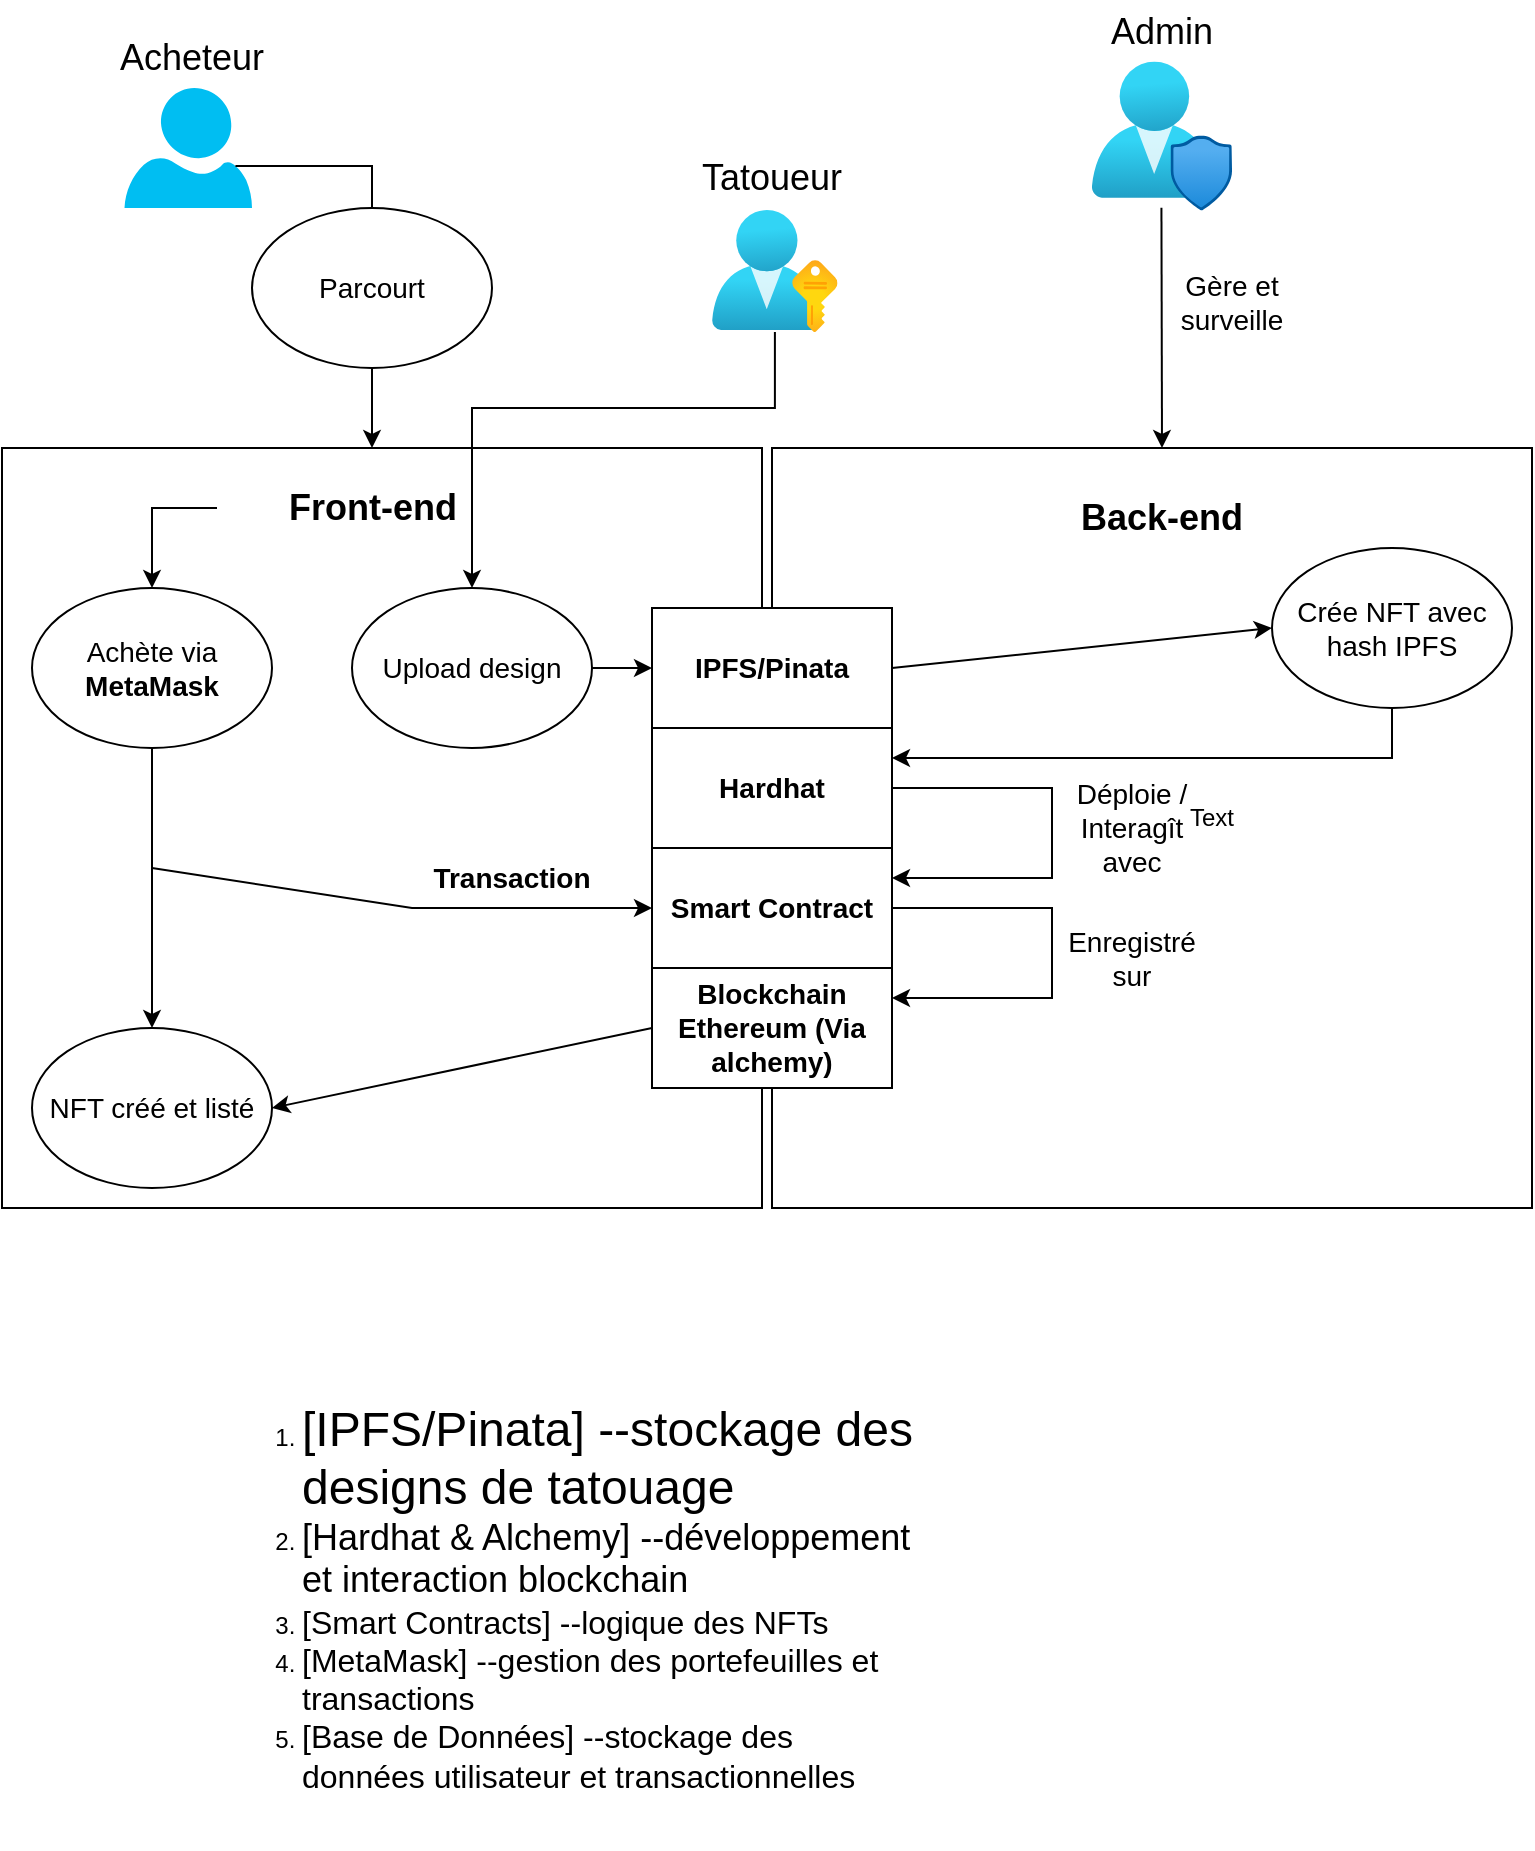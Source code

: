 <mxfile version="22.1.5" type="github">
  <diagram id="R2lEEEUBdFMjLlhIrx00" name="Page-1">
    <mxGraphModel dx="2391" dy="1143" grid="1" gridSize="10" guides="1" tooltips="1" connect="1" arrows="1" fold="1" page="1" pageScale="1" pageWidth="850" pageHeight="1100" math="0" shadow="0" extFonts="Permanent Marker^https://fonts.googleapis.com/css?family=Permanent+Marker">
      <root>
        <mxCell id="0" />
        <mxCell id="1" parent="0" />
        <mxCell id="YhrYxxY0uUsillaBshX8-10" value="" style="whiteSpace=wrap;html=1;aspect=fixed;" vertex="1" parent="1">
          <mxGeometry x="440" y="240" width="380" height="380" as="geometry" />
        </mxCell>
        <mxCell id="YhrYxxY0uUsillaBshX8-8" value="" style="whiteSpace=wrap;html=1;aspect=fixed;" vertex="1" parent="1">
          <mxGeometry x="55" y="240" width="380" height="380" as="geometry" />
        </mxCell>
        <mxCell id="YhrYxxY0uUsillaBshX8-2" value="&lt;font style=&quot;font-size: 18px;&quot;&gt;Tatoueur&lt;/font&gt;" style="text;html=1;strokeColor=none;fillColor=none;align=center;verticalAlign=middle;whiteSpace=wrap;rounded=0;" vertex="1" parent="1">
          <mxGeometry x="410" y="90" width="60" height="30" as="geometry" />
        </mxCell>
        <mxCell id="YhrYxxY0uUsillaBshX8-3" value="" style="verticalLabelPosition=bottom;html=1;verticalAlign=top;align=center;strokeColor=none;fillColor=#00BEF2;shape=mxgraph.azure.user;" vertex="1" parent="1">
          <mxGeometry x="116.25" y="60" width="63.75" height="60" as="geometry" />
        </mxCell>
        <mxCell id="YhrYxxY0uUsillaBshX8-4" value="&lt;font style=&quot;font-size: 18px;&quot;&gt;Acheteur&lt;/font&gt;" style="text;html=1;strokeColor=none;fillColor=none;align=center;verticalAlign=middle;whiteSpace=wrap;rounded=0;" vertex="1" parent="1">
          <mxGeometry x="120" y="29" width="60" height="31" as="geometry" />
        </mxCell>
        <mxCell id="YhrYxxY0uUsillaBshX8-5" value="" style="image;aspect=fixed;html=1;points=[];align=center;fontSize=12;image=img/lib/azure2/management_governance/User_Privacy.svg;" vertex="1" parent="1">
          <mxGeometry x="599.94" y="46.75" width="70.12" height="74.5" as="geometry" />
        </mxCell>
        <mxCell id="YhrYxxY0uUsillaBshX8-6" value="&lt;font style=&quot;font-size: 18px;&quot;&gt;Admin&lt;/font&gt;" style="text;html=1;strokeColor=none;fillColor=none;align=center;verticalAlign=middle;whiteSpace=wrap;rounded=0;" vertex="1" parent="1">
          <mxGeometry x="605" y="16.75" width="60" height="30" as="geometry" />
        </mxCell>
        <mxCell id="YhrYxxY0uUsillaBshX8-14" style="edgeStyle=orthogonalEdgeStyle;rounded=0;orthogonalLoop=1;jettySize=auto;html=1;entryX=0.5;entryY=0;entryDx=0;entryDy=0;" edge="1" parent="1" source="YhrYxxY0uUsillaBshX8-7" target="YhrYxxY0uUsillaBshX8-13">
          <mxGeometry relative="1" as="geometry">
            <Array as="points">
              <mxPoint x="441" y="220" />
              <mxPoint x="290" y="220" />
            </Array>
          </mxGeometry>
        </mxCell>
        <mxCell id="YhrYxxY0uUsillaBshX8-7" value="" style="image;aspect=fixed;html=1;points=[];align=center;fontSize=12;image=img/lib/azure2/azure_stack/User_Subscriptions.svg;" vertex="1" parent="1">
          <mxGeometry x="410" y="121" width="62.85" height="61" as="geometry" />
        </mxCell>
        <mxCell id="YhrYxxY0uUsillaBshX8-11" value="&lt;b&gt;&lt;font style=&quot;font-size: 18px;&quot;&gt;Front-end&lt;/font&gt;&lt;/b&gt;" style="text;html=1;strokeColor=none;fillColor=none;align=center;verticalAlign=middle;whiteSpace=wrap;rounded=0;" vertex="1" parent="1">
          <mxGeometry x="162.5" y="240" width="155" height="60" as="geometry" />
        </mxCell>
        <mxCell id="YhrYxxY0uUsillaBshX8-12" value="&lt;font style=&quot;font-size: 18px;&quot;&gt;&lt;b&gt;Back-end&lt;/b&gt;&lt;/font&gt;" style="text;html=1;strokeColor=none;fillColor=none;align=center;verticalAlign=middle;whiteSpace=wrap;rounded=0;" vertex="1" parent="1">
          <mxGeometry x="565" y="240" width="140" height="70" as="geometry" />
        </mxCell>
        <mxCell id="YhrYxxY0uUsillaBshX8-13" value="&lt;font style=&quot;font-size: 14px;&quot;&gt;Upload design&lt;/font&gt;" style="ellipse;whiteSpace=wrap;html=1;" vertex="1" parent="1">
          <mxGeometry x="230" y="310" width="120" height="80" as="geometry" />
        </mxCell>
        <mxCell id="YhrYxxY0uUsillaBshX8-15" value="" style="endArrow=classic;html=1;rounded=0;exitX=1;exitY=0.5;exitDx=0;exitDy=0;entryX=0;entryY=0.5;entryDx=0;entryDy=0;" edge="1" parent="1" source="YhrYxxY0uUsillaBshX8-13" target="YhrYxxY0uUsillaBshX8-16">
          <mxGeometry width="50" height="50" relative="1" as="geometry">
            <mxPoint x="330" y="380" as="sourcePoint" />
            <mxPoint x="380" y="330" as="targetPoint" />
          </mxGeometry>
        </mxCell>
        <mxCell id="YhrYxxY0uUsillaBshX8-16" value="&lt;font style=&quot;font-size: 14px;&quot;&gt;&lt;b&gt;IPFS/Pinata&lt;/b&gt;&lt;/font&gt;" style="rounded=0;whiteSpace=wrap;html=1;" vertex="1" parent="1">
          <mxGeometry x="380" y="320" width="120" height="60" as="geometry" />
        </mxCell>
        <mxCell id="YhrYxxY0uUsillaBshX8-17" value="&lt;font style=&quot;font-size: 14px;&quot;&gt;Crée NFT avec hash IPFS&lt;/font&gt;" style="ellipse;whiteSpace=wrap;html=1;" vertex="1" parent="1">
          <mxGeometry x="690" y="290" width="120" height="80" as="geometry" />
        </mxCell>
        <mxCell id="YhrYxxY0uUsillaBshX8-18" value="" style="endArrow=classic;html=1;rounded=0;exitX=1;exitY=0.5;exitDx=0;exitDy=0;entryX=0;entryY=0.5;entryDx=0;entryDy=0;" edge="1" parent="1" source="YhrYxxY0uUsillaBshX8-16" target="YhrYxxY0uUsillaBshX8-17">
          <mxGeometry width="50" height="50" relative="1" as="geometry">
            <mxPoint x="530" y="350" as="sourcePoint" />
            <mxPoint x="580" y="300" as="targetPoint" />
          </mxGeometry>
        </mxCell>
        <mxCell id="YhrYxxY0uUsillaBshX8-19" value="&lt;font style=&quot;font-size: 14px;&quot;&gt;&lt;b&gt;Hardhat&lt;/b&gt;&lt;/font&gt;" style="rounded=0;whiteSpace=wrap;html=1;" vertex="1" parent="1">
          <mxGeometry x="380" y="380" width="120" height="60" as="geometry" />
        </mxCell>
        <mxCell id="YhrYxxY0uUsillaBshX8-20" value="" style="endArrow=classic;html=1;rounded=0;exitX=0.5;exitY=1;exitDx=0;exitDy=0;entryX=1;entryY=0.25;entryDx=0;entryDy=0;" edge="1" parent="1" source="YhrYxxY0uUsillaBshX8-17" target="YhrYxxY0uUsillaBshX8-19">
          <mxGeometry width="50" height="50" relative="1" as="geometry">
            <mxPoint x="720" y="450" as="sourcePoint" />
            <mxPoint x="770" y="400" as="targetPoint" />
            <Array as="points">
              <mxPoint x="750" y="395" />
            </Array>
          </mxGeometry>
        </mxCell>
        <mxCell id="YhrYxxY0uUsillaBshX8-22" value="&lt;font style=&quot;font-size: 14px;&quot;&gt;&lt;b&gt;Smart Contract&lt;/b&gt;&lt;/font&gt;" style="rounded=0;whiteSpace=wrap;html=1;" vertex="1" parent="1">
          <mxGeometry x="380" y="440" width="120" height="60" as="geometry" />
        </mxCell>
        <mxCell id="YhrYxxY0uUsillaBshX8-23" value="" style="endArrow=classic;html=1;rounded=0;exitX=1;exitY=0.5;exitDx=0;exitDy=0;entryX=1;entryY=0.25;entryDx=0;entryDy=0;" edge="1" parent="1" source="YhrYxxY0uUsillaBshX8-19" target="YhrYxxY0uUsillaBshX8-22">
          <mxGeometry width="50" height="50" relative="1" as="geometry">
            <mxPoint x="590" y="520" as="sourcePoint" />
            <mxPoint x="640" y="470" as="targetPoint" />
            <Array as="points">
              <mxPoint x="580" y="410" />
              <mxPoint x="580" y="455" />
            </Array>
          </mxGeometry>
        </mxCell>
        <mxCell id="YhrYxxY0uUsillaBshX8-26" value="&lt;font style=&quot;font-size: 14px;&quot;&gt;Déploie / Interagît avec&lt;/font&gt;" style="text;html=1;strokeColor=none;fillColor=none;align=center;verticalAlign=middle;whiteSpace=wrap;rounded=0;" vertex="1" parent="1">
          <mxGeometry x="590" y="415" width="60" height="30" as="geometry" />
        </mxCell>
        <mxCell id="YhrYxxY0uUsillaBshX8-27" value="&lt;font style=&quot;font-size: 14px;&quot;&gt;&lt;b&gt;Blockchain Ethereum (Via alchemy)&lt;/b&gt;&lt;/font&gt;" style="rounded=0;whiteSpace=wrap;html=1;" vertex="1" parent="1">
          <mxGeometry x="380" y="500" width="120" height="60" as="geometry" />
        </mxCell>
        <mxCell id="YhrYxxY0uUsillaBshX8-29" value="" style="endArrow=classic;html=1;rounded=0;exitX=1;exitY=0.5;exitDx=0;exitDy=0;entryX=1;entryY=0.25;entryDx=0;entryDy=0;" edge="1" parent="1" source="YhrYxxY0uUsillaBshX8-22" target="YhrYxxY0uUsillaBshX8-27">
          <mxGeometry width="50" height="50" relative="1" as="geometry">
            <mxPoint x="550" y="560" as="sourcePoint" />
            <mxPoint x="600" y="510" as="targetPoint" />
            <Array as="points">
              <mxPoint x="580" y="470" />
              <mxPoint x="580" y="515" />
            </Array>
          </mxGeometry>
        </mxCell>
        <mxCell id="YhrYxxY0uUsillaBshX8-30" value="&lt;font style=&quot;font-size: 14px;&quot;&gt;Enregistré sur&lt;/font&gt;" style="text;html=1;strokeColor=none;fillColor=none;align=center;verticalAlign=middle;whiteSpace=wrap;rounded=0;" vertex="1" parent="1">
          <mxGeometry x="590" y="480" width="60" height="30" as="geometry" />
        </mxCell>
        <mxCell id="YhrYxxY0uUsillaBshX8-31" value="&lt;font style=&quot;font-size: 14px;&quot;&gt;NFT créé et listé&lt;/font&gt;" style="ellipse;whiteSpace=wrap;html=1;" vertex="1" parent="1">
          <mxGeometry x="70" y="530" width="120" height="80" as="geometry" />
        </mxCell>
        <mxCell id="YhrYxxY0uUsillaBshX8-32" value="" style="endArrow=classic;html=1;rounded=0;exitX=0;exitY=0.5;exitDx=0;exitDy=0;entryX=1;entryY=0.5;entryDx=0;entryDy=0;" edge="1" parent="1" source="YhrYxxY0uUsillaBshX8-27" target="YhrYxxY0uUsillaBshX8-31">
          <mxGeometry width="50" height="50" relative="1" as="geometry">
            <mxPoint x="310" y="600" as="sourcePoint" />
            <mxPoint x="360" y="550" as="targetPoint" />
          </mxGeometry>
        </mxCell>
        <mxCell id="YhrYxxY0uUsillaBshX8-33" value="" style="endArrow=classic;html=1;rounded=0;exitX=0.5;exitY=1;exitDx=0;exitDy=0;entryX=0.5;entryY=0;entryDx=0;entryDy=0;" edge="1" parent="1" source="YhrYxxY0uUsillaBshX8-34" target="YhrYxxY0uUsillaBshX8-11">
          <mxGeometry width="50" height="50" relative="1" as="geometry">
            <mxPoint x="340" y="100" as="sourcePoint" />
            <mxPoint x="390" y="50" as="targetPoint" />
          </mxGeometry>
        </mxCell>
        <mxCell id="YhrYxxY0uUsillaBshX8-34" value="" style="ellipse;whiteSpace=wrap;html=1;" vertex="1" parent="1">
          <mxGeometry x="180" y="120" width="120" height="80" as="geometry" />
        </mxCell>
        <mxCell id="YhrYxxY0uUsillaBshX8-36" value="" style="endArrow=none;html=1;rounded=0;exitX=0.87;exitY=0.65;exitDx=0;exitDy=0;exitPerimeter=0;entryX=0.5;entryY=0;entryDx=0;entryDy=0;" edge="1" parent="1" source="YhrYxxY0uUsillaBshX8-3" target="YhrYxxY0uUsillaBshX8-34">
          <mxGeometry width="50" height="50" relative="1" as="geometry">
            <mxPoint x="200" y="102.75" as="sourcePoint" />
            <mxPoint x="250" y="52.75" as="targetPoint" />
            <Array as="points">
              <mxPoint x="240" y="99" />
            </Array>
          </mxGeometry>
        </mxCell>
        <mxCell id="YhrYxxY0uUsillaBshX8-37" value="&lt;font style=&quot;font-size: 14px;&quot;&gt;Parcourt&lt;/font&gt;" style="text;html=1;strokeColor=none;fillColor=none;align=center;verticalAlign=middle;whiteSpace=wrap;rounded=0;" vertex="1" parent="1">
          <mxGeometry x="210" y="145" width="60" height="30" as="geometry" />
        </mxCell>
        <mxCell id="YhrYxxY0uUsillaBshX8-38" value="&lt;font style=&quot;font-size: 14px;&quot;&gt;Achète via &lt;b&gt;MetaMask&lt;/b&gt;&lt;/font&gt;" style="ellipse;whiteSpace=wrap;html=1;" vertex="1" parent="1">
          <mxGeometry x="70" y="310" width="120" height="80" as="geometry" />
        </mxCell>
        <mxCell id="YhrYxxY0uUsillaBshX8-40" value="" style="endArrow=classic;html=1;rounded=0;exitX=0.5;exitY=1;exitDx=0;exitDy=0;entryX=0.5;entryY=0;entryDx=0;entryDy=0;" edge="1" parent="1" source="YhrYxxY0uUsillaBshX8-38" target="YhrYxxY0uUsillaBshX8-31">
          <mxGeometry width="50" height="50" relative="1" as="geometry">
            <mxPoint x="130" y="480" as="sourcePoint" />
            <mxPoint x="180" y="430" as="targetPoint" />
          </mxGeometry>
        </mxCell>
        <mxCell id="YhrYxxY0uUsillaBshX8-41" value="" style="endArrow=classic;html=1;rounded=0;exitX=0;exitY=0.5;exitDx=0;exitDy=0;entryX=0.5;entryY=0;entryDx=0;entryDy=0;" edge="1" parent="1" source="YhrYxxY0uUsillaBshX8-11" target="YhrYxxY0uUsillaBshX8-38">
          <mxGeometry width="50" height="50" relative="1" as="geometry">
            <mxPoint x="110" y="310" as="sourcePoint" />
            <mxPoint x="160" y="260" as="targetPoint" />
            <Array as="points">
              <mxPoint x="130" y="270" />
            </Array>
          </mxGeometry>
        </mxCell>
        <mxCell id="YhrYxxY0uUsillaBshX8-44" value="" style="endArrow=classic;html=1;rounded=0;entryX=0;entryY=0.5;entryDx=0;entryDy=0;" edge="1" parent="1" target="YhrYxxY0uUsillaBshX8-22">
          <mxGeometry width="50" height="50" relative="1" as="geometry">
            <mxPoint x="130" y="450" as="sourcePoint" />
            <mxPoint x="200" y="410" as="targetPoint" />
            <Array as="points">
              <mxPoint x="260" y="470" />
            </Array>
          </mxGeometry>
        </mxCell>
        <mxCell id="YhrYxxY0uUsillaBshX8-45" value="Text" style="text;html=1;strokeColor=none;fillColor=none;align=center;verticalAlign=middle;whiteSpace=wrap;rounded=0;" vertex="1" parent="1">
          <mxGeometry x="630" y="410" width="60" height="30" as="geometry" />
        </mxCell>
        <mxCell id="YhrYxxY0uUsillaBshX8-46" value="&lt;font style=&quot;font-size: 14px;&quot;&gt;&lt;b&gt;Transaction&lt;/b&gt;&lt;/font&gt;" style="text;html=1;strokeColor=none;fillColor=none;align=center;verticalAlign=middle;whiteSpace=wrap;rounded=0;" vertex="1" parent="1">
          <mxGeometry x="280" y="440" width="60" height="30" as="geometry" />
        </mxCell>
        <mxCell id="YhrYxxY0uUsillaBshX8-48" value="" style="endArrow=classic;html=1;rounded=0;entryX=0.5;entryY=0;entryDx=0;entryDy=0;exitX=0.496;exitY=0.981;exitDx=0;exitDy=0;exitPerimeter=0;" edge="1" parent="1" source="YhrYxxY0uUsillaBshX8-5" target="YhrYxxY0uUsillaBshX8-12">
          <mxGeometry width="50" height="50" relative="1" as="geometry">
            <mxPoint x="635" y="150" as="sourcePoint" />
            <mxPoint x="700" y="160" as="targetPoint" />
          </mxGeometry>
        </mxCell>
        <mxCell id="YhrYxxY0uUsillaBshX8-49" value="&lt;font style=&quot;font-size: 14px;&quot;&gt;Gère et surveille&lt;/font&gt;" style="text;html=1;strokeColor=none;fillColor=none;align=center;verticalAlign=middle;whiteSpace=wrap;rounded=0;" vertex="1" parent="1">
          <mxGeometry x="640" y="152" width="60" height="30" as="geometry" />
        </mxCell>
        <mxCell id="YhrYxxY0uUsillaBshX8-50" value="&lt;ol&gt;&lt;li&gt;&lt;span style=&quot;background-color: initial;&quot;&gt;&lt;font style=&quot;font-size: 24px;&quot;&gt;[IPFS/Pinata] --stockage des designs de tatouage&amp;nbsp;&lt;/font&gt;&lt;/span&gt;&lt;/li&gt;&lt;li&gt;&lt;span style=&quot;background-color: initial;&quot;&gt;&lt;font style=&quot;font-size: 18px;&quot;&gt;[Hardhat &amp;amp; Alchemy] --développement et interaction blockchain&amp;nbsp;&lt;/font&gt;&lt;/span&gt;&lt;/li&gt;&lt;li&gt;&lt;span style=&quot;background-color: initial;&quot;&gt;&lt;font size=&quot;3&quot;&gt;[Smart Contracts] --logique des NFTs&amp;nbsp;&lt;/font&gt;&lt;/span&gt;&lt;/li&gt;&lt;li&gt;&lt;span style=&quot;background-color: initial;&quot;&gt;&lt;font size=&quot;3&quot;&gt;[MetaMask] --gestion des portefeuilles et transactions&amp;nbsp;&lt;/font&gt;&lt;/span&gt;&lt;/li&gt;&lt;li&gt;&lt;span style=&quot;background-color: initial;&quot;&gt;&lt;font size=&quot;3&quot;&gt;[Base de Données] --stockage des données utilisateur et transactionnelles&lt;/font&gt;&lt;/span&gt;&lt;br&gt;&lt;/li&gt;&lt;/ol&gt;" style="text;strokeColor=none;fillColor=none;html=1;whiteSpace=wrap;verticalAlign=middle;overflow=hidden;" vertex="1" parent="1">
          <mxGeometry x="162.5" y="690" width="350" height="250" as="geometry" />
        </mxCell>
      </root>
    </mxGraphModel>
  </diagram>
</mxfile>
